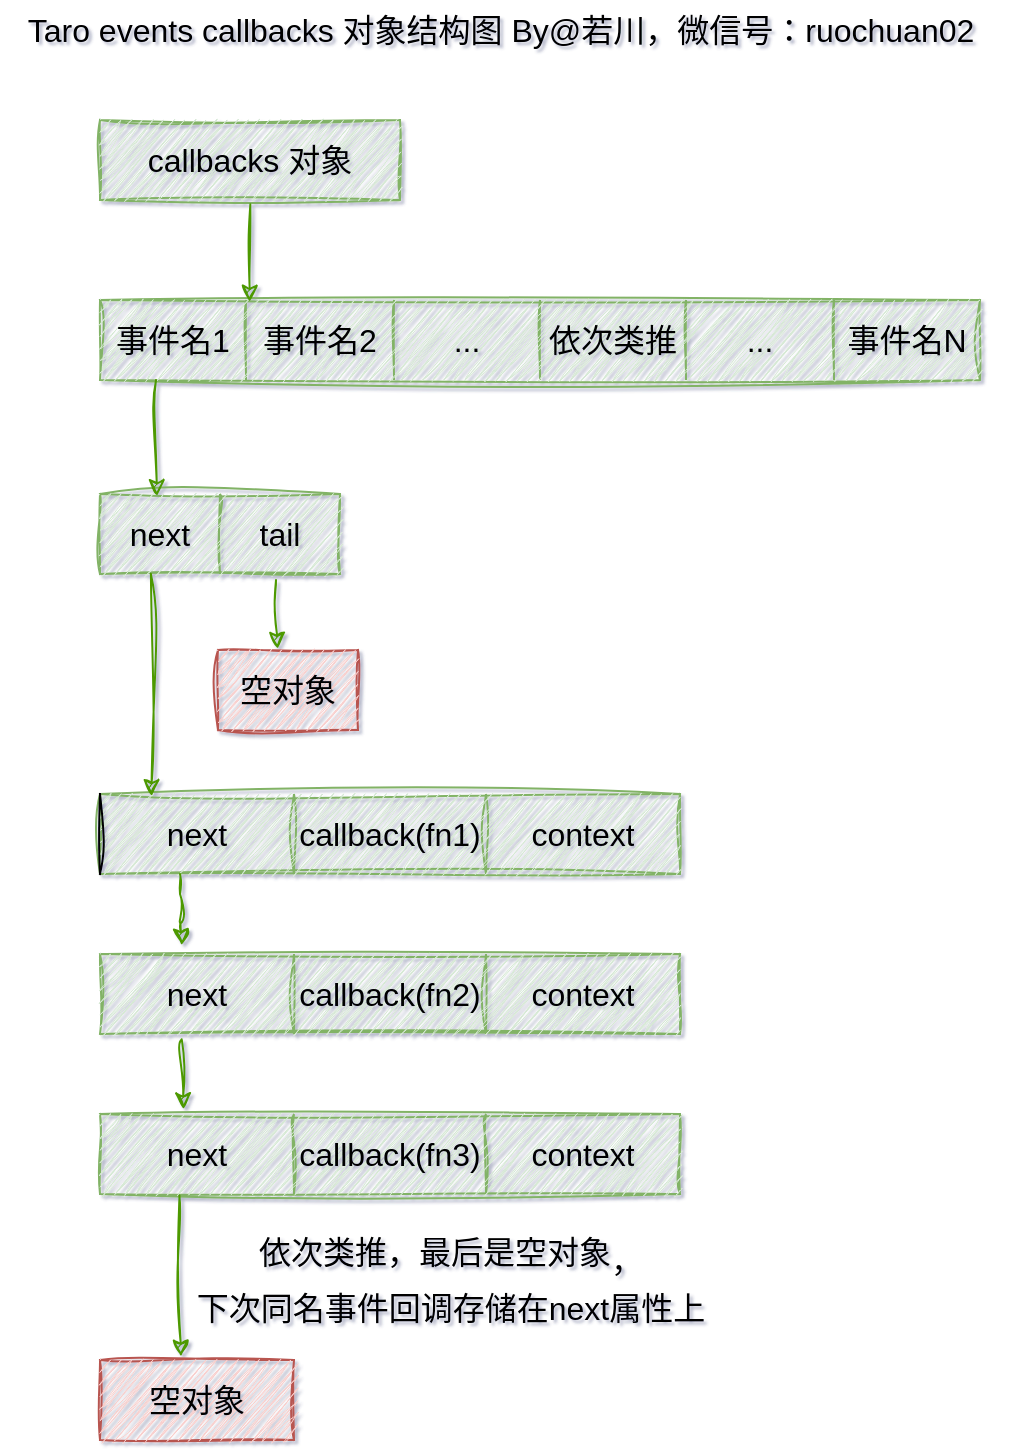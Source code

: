 <mxfile pages="1">
    <diagram id="xSrfsfGdrYvz8SxySW0v" name="第 1 页">
        <mxGraphModel dx="629" dy="424" grid="1" gridSize="10" guides="1" tooltips="1" connect="1" arrows="1" fold="1" page="1" pageScale="1" pageWidth="827" pageHeight="1169" background="#ffffff" math="0" shadow="1">
            <root>
                <mxCell id="0"/>
                <mxCell id="1" parent="0"/>
                <mxCell id="2" value="" style="shape=table;html=1;whiteSpace=wrap;startSize=0;container=1;collapsible=0;childLayout=tableLayout;fillColor=#d5e8d4;strokeColor=#82b366;fontSize=16;sketch=1;curveFitting=1;jiggle=2;" parent="1" vertex="1">
                    <mxGeometry x="150" y="332" width="120" height="40" as="geometry"/>
                </mxCell>
                <mxCell id="3" value="" style="shape=tableRow;horizontal=0;startSize=0;swimlaneHead=0;swimlaneBody=0;top=0;left=0;bottom=0;right=0;collapsible=0;dropTarget=0;fillColor=#d5e8d4;points=[[0,0.5],[1,0.5]];portConstraint=eastwest;strokeColor=#82b366;fontSize=16;sketch=1;curveFitting=1;jiggle=2;" parent="2" vertex="1">
                    <mxGeometry width="120" height="40" as="geometry"/>
                </mxCell>
                <mxCell id="4" value="next" style="shape=partialRectangle;html=1;whiteSpace=wrap;connectable=0;fillColor=none;top=0;left=0;bottom=0;right=0;overflow=hidden;fontSize=16;sketch=1;curveFitting=1;jiggle=2;" parent="3" vertex="1">
                    <mxGeometry width="60" height="40" as="geometry">
                        <mxRectangle width="60" height="40" as="alternateBounds"/>
                    </mxGeometry>
                </mxCell>
                <mxCell id="5" value="tail" style="shape=partialRectangle;html=1;whiteSpace=wrap;connectable=0;fillColor=none;top=0;left=0;bottom=0;right=0;overflow=hidden;fontSize=16;sketch=1;curveFitting=1;jiggle=2;" parent="3" vertex="1">
                    <mxGeometry x="60" width="60" height="40" as="geometry">
                        <mxRectangle width="60" height="40" as="alternateBounds"/>
                    </mxGeometry>
                </mxCell>
                <mxCell id="15" value="" style="shape=table;html=1;whiteSpace=wrap;startSize=0;container=1;collapsible=0;childLayout=tableLayout;fillColor=#d5e8d4;strokeColor=#82b366;swimlaneLine=0;fontSize=16;left=1;sketch=1;curveFitting=1;jiggle=2;" parent="1" vertex="1">
                    <mxGeometry x="150" y="482" width="290" height="40" as="geometry"/>
                </mxCell>
                <mxCell id="16" value="" style="shape=tableRow;horizontal=0;startSize=0;swimlaneHead=0;swimlaneBody=0;top=0;left=0;bottom=0;right=0;collapsible=0;dropTarget=0;fillColor=#d5e8d4;points=[[0,0.5],[1,0.5]];portConstraint=eastwest;strokeColor=#82b366;gradientColor=none;strokeWidth=1;fontSize=16;sketch=1;curveFitting=1;jiggle=2;" parent="15" vertex="1">
                    <mxGeometry width="290" height="40" as="geometry"/>
                </mxCell>
                <mxCell id="17" value="next" style="shape=partialRectangle;html=1;whiteSpace=wrap;connectable=0;fillColor=none;top=0;left=1;bottom=0;right=0;overflow=hidden;fontSize=16;sketch=1;curveFitting=1;jiggle=2;" parent="16" vertex="1">
                    <mxGeometry width="97" height="40" as="geometry">
                        <mxRectangle width="97" height="40" as="alternateBounds"/>
                    </mxGeometry>
                </mxCell>
                <mxCell id="18" value="callback(fn1)" style="shape=partialRectangle;html=1;whiteSpace=wrap;connectable=0;fillColor=none;top=0;left=0;bottom=0;right=0;overflow=hidden;fontSize=16;sketch=1;curveFitting=1;jiggle=2;" parent="16" vertex="1">
                    <mxGeometry x="97" width="96" height="40" as="geometry">
                        <mxRectangle width="96" height="40" as="alternateBounds"/>
                    </mxGeometry>
                </mxCell>
                <mxCell id="19" value="context" style="shape=partialRectangle;html=1;whiteSpace=wrap;connectable=0;fillColor=none;top=0;left=0;bottom=0;right=0;overflow=hidden;fontSize=16;sketch=1;curveFitting=1;jiggle=2;" parent="16" vertex="1">
                    <mxGeometry x="193" width="97" height="40" as="geometry">
                        <mxRectangle width="97" height="40" as="alternateBounds"/>
                    </mxGeometry>
                </mxCell>
                <mxCell id="25" value="" style="shape=table;html=1;whiteSpace=wrap;startSize=0;container=1;collapsible=0;childLayout=tableLayout;fillColor=#d5e8d4;strokeColor=#82b366;fontSize=16;sketch=1;curveFitting=1;jiggle=2;" parent="1" vertex="1">
                    <mxGeometry x="150" y="562" width="290" height="40" as="geometry"/>
                </mxCell>
                <mxCell id="26" value="" style="shape=tableRow;horizontal=0;startSize=0;swimlaneHead=0;swimlaneBody=0;top=0;left=0;bottom=0;right=0;collapsible=0;dropTarget=0;fillColor=#d5e8d4;points=[[0,0.5],[1,0.5]];portConstraint=eastwest;strokeColor=#82b366;fontSize=16;sketch=1;curveFitting=1;jiggle=2;" parent="25" vertex="1">
                    <mxGeometry width="290" height="40" as="geometry"/>
                </mxCell>
                <mxCell id="27" value="next" style="shape=partialRectangle;html=1;whiteSpace=wrap;connectable=0;fillColor=none;top=0;left=0;bottom=0;right=0;overflow=hidden;fontSize=16;sketch=1;curveFitting=1;jiggle=2;" parent="26" vertex="1">
                    <mxGeometry width="97" height="40" as="geometry">
                        <mxRectangle width="97" height="40" as="alternateBounds"/>
                    </mxGeometry>
                </mxCell>
                <mxCell id="28" value="callback(fn2)" style="shape=partialRectangle;html=1;whiteSpace=wrap;connectable=0;fillColor=none;top=0;left=0;bottom=0;right=0;overflow=hidden;fontSize=16;sketch=1;curveFitting=1;jiggle=2;" parent="26" vertex="1">
                    <mxGeometry x="97" width="96" height="40" as="geometry">
                        <mxRectangle width="96" height="40" as="alternateBounds"/>
                    </mxGeometry>
                </mxCell>
                <mxCell id="29" value="context" style="shape=partialRectangle;html=1;whiteSpace=wrap;connectable=0;fillColor=none;top=0;left=0;bottom=0;right=0;overflow=hidden;fontSize=16;sketch=1;curveFitting=1;jiggle=2;" parent="26" vertex="1">
                    <mxGeometry x="193" width="97" height="40" as="geometry">
                        <mxRectangle width="97" height="40" as="alternateBounds"/>
                    </mxGeometry>
                </mxCell>
                <mxCell id="30" value="" style="shape=table;html=1;whiteSpace=wrap;startSize=0;container=1;collapsible=0;childLayout=tableLayout;fillColor=#d5e8d4;strokeColor=#82b366;fontSize=16;sketch=1;curveFitting=1;jiggle=2;" parent="1" vertex="1">
                    <mxGeometry x="150" y="642" width="290" height="40" as="geometry"/>
                </mxCell>
                <mxCell id="31" value="" style="shape=tableRow;horizontal=0;startSize=0;swimlaneHead=0;swimlaneBody=0;top=0;left=0;bottom=0;right=0;collapsible=0;dropTarget=0;fillColor=#d5e8d4;points=[[0,0.5],[1,0.5]];portConstraint=eastwest;strokeColor=#82b366;fontSize=16;sketch=1;curveFitting=1;jiggle=2;" parent="30" vertex="1">
                    <mxGeometry width="290" height="40" as="geometry"/>
                </mxCell>
                <mxCell id="32" value="next" style="shape=partialRectangle;html=1;whiteSpace=wrap;connectable=0;fillColor=none;top=0;left=0;bottom=0;right=0;overflow=hidden;fontSize=16;sketch=1;curveFitting=1;jiggle=2;" parent="31" vertex="1">
                    <mxGeometry width="97" height="40" as="geometry">
                        <mxRectangle width="97" height="40" as="alternateBounds"/>
                    </mxGeometry>
                </mxCell>
                <mxCell id="33" value="callback(fn3)" style="shape=partialRectangle;html=1;whiteSpace=wrap;connectable=0;fillColor=none;top=0;left=0;bottom=0;right=0;overflow=hidden;fontSize=16;sketch=1;curveFitting=1;jiggle=2;" parent="31" vertex="1">
                    <mxGeometry x="97" width="96" height="40" as="geometry">
                        <mxRectangle width="96" height="40" as="alternateBounds"/>
                    </mxGeometry>
                </mxCell>
                <mxCell id="34" value="context" style="shape=partialRectangle;html=1;whiteSpace=wrap;connectable=0;fillColor=none;top=0;left=0;bottom=0;right=0;overflow=hidden;fontSize=16;sketch=1;curveFitting=1;jiggle=2;" parent="31" vertex="1">
                    <mxGeometry x="193" width="97" height="40" as="geometry">
                        <mxRectangle width="97" height="40" as="alternateBounds"/>
                    </mxGeometry>
                </mxCell>
                <mxCell id="35" value="" style="shape=table;html=1;whiteSpace=wrap;startSize=0;container=1;collapsible=0;childLayout=tableLayout;fillColor=#f8cecc;strokeColor=#b85450;fontSize=16;sketch=1;curveFitting=1;jiggle=2;" parent="1" vertex="1">
                    <mxGeometry x="150" y="765" width="97" height="40" as="geometry"/>
                </mxCell>
                <mxCell id="36" value="" style="shape=tableRow;horizontal=0;startSize=0;swimlaneHead=0;swimlaneBody=0;top=0;left=0;bottom=0;right=0;collapsible=0;dropTarget=0;fillColor=#f8cecc;points=[[0,0.5],[1,0.5]];portConstraint=eastwest;strokeColor=#b85450;fontSize=16;sketch=1;curveFitting=1;jiggle=2;" parent="35" vertex="1">
                    <mxGeometry width="97" height="40" as="geometry"/>
                </mxCell>
                <mxCell id="37" value="空对象" style="shape=partialRectangle;html=1;whiteSpace=wrap;connectable=0;fillColor=none;top=0;left=0;bottom=0;right=0;overflow=hidden;fontSize=16;sketch=1;curveFitting=1;jiggle=2;" parent="36" vertex="1">
                    <mxGeometry width="97" height="40" as="geometry">
                        <mxRectangle width="97" height="40" as="alternateBounds"/>
                    </mxGeometry>
                </mxCell>
                <mxCell id="41" value="" style="endArrow=classic;html=1;exitX=0.212;exitY=0.998;exitDx=0;exitDy=0;exitPerimeter=0;entryX=0.089;entryY=0.027;entryDx=0;entryDy=0;entryPerimeter=0;fontSize=16;strokeColor=#4D9900;sketch=1;curveFitting=1;jiggle=2;" parent="1" source="3" target="16" edge="1">
                    <mxGeometry width="50" height="50" relative="1" as="geometry">
                        <mxPoint x="300" y="522" as="sourcePoint"/>
                        <mxPoint x="176" y="412" as="targetPoint"/>
                    </mxGeometry>
                </mxCell>
                <mxCell id="42" value="" style="endArrow=classic;html=1;entryX=0.141;entryY=-0.108;entryDx=0;entryDy=0;entryPerimeter=0;fontSize=16;strokeColor=#4D9900;sketch=1;curveFitting=1;jiggle=2;" parent="1" target="26" edge="1">
                    <mxGeometry width="50" height="50" relative="1" as="geometry">
                        <mxPoint x="190" y="522" as="sourcePoint"/>
                        <mxPoint x="190" y="552" as="targetPoint"/>
                        <Array as="points">
                            <mxPoint x="190" y="542"/>
                        </Array>
                    </mxGeometry>
                </mxCell>
                <mxCell id="44" value="" style="endArrow=classic;html=1;entryX=0.144;entryY=-0.058;entryDx=0;entryDy=0;entryPerimeter=0;exitX=0.141;exitY=1.067;exitDx=0;exitDy=0;exitPerimeter=0;fontSize=16;strokeColor=#4D9900;sketch=1;curveFitting=1;jiggle=2;" parent="1" source="26" target="31" edge="1">
                    <mxGeometry width="50" height="50" relative="1" as="geometry">
                        <mxPoint x="300" y="592" as="sourcePoint"/>
                        <mxPoint x="350" y="542" as="targetPoint"/>
                    </mxGeometry>
                </mxCell>
                <mxCell id="45" value="" style="endArrow=classic;html=1;entryX=0.417;entryY=-0.042;entryDx=0;entryDy=0;entryPerimeter=0;exitX=0.137;exitY=1.02;exitDx=0;exitDy=0;exitPerimeter=0;fontSize=16;strokeColor=#4D9900;sketch=1;curveFitting=1;jiggle=2;" parent="1" source="31" target="36" edge="1">
                    <mxGeometry width="50" height="50" relative="1" as="geometry">
                        <mxPoint x="200.89" y="614.68" as="sourcePoint"/>
                        <mxPoint x="201.76" y="649.68" as="targetPoint"/>
                    </mxGeometry>
                </mxCell>
                <mxCell id="46" value="" style="shape=table;html=1;whiteSpace=wrap;startSize=0;container=1;collapsible=0;childLayout=tableLayout;swimlaneLine=1;fillColor=#d5e8d4;strokeColor=#82b366;fontSize=16;top=1;sketch=1;curveFitting=1;jiggle=2;" parent="1" vertex="1">
                    <mxGeometry x="150" y="235" width="440" height="40" as="geometry"/>
                </mxCell>
                <mxCell id="47" value="" style="shape=tableRow;horizontal=0;startSize=0;swimlaneHead=0;swimlaneBody=0;top=0;left=0;bottom=0;right=0;collapsible=0;dropTarget=0;fillColor=#d5e8d4;points=[[0,0.5],[1,0.5]];portConstraint=eastwest;strokeColor=#82b366;fontSize=16;sketch=1;curveFitting=1;jiggle=2;" parent="46" vertex="1">
                    <mxGeometry width="440" height="40" as="geometry"/>
                </mxCell>
                <mxCell id="48" value="&lt;span style=&quot;font-size: 16px;&quot;&gt;事件名1&lt;/span&gt;" style="shape=partialRectangle;html=1;whiteSpace=wrap;connectable=0;fillColor=none;top=0;left=0;bottom=0;right=0;overflow=hidden;fontSize=16;sketch=1;curveFitting=1;jiggle=2;" parent="47" vertex="1">
                    <mxGeometry width="73" height="40" as="geometry">
                        <mxRectangle width="73" height="40" as="alternateBounds"/>
                    </mxGeometry>
                </mxCell>
                <mxCell id="49" value="事件名2" style="shape=partialRectangle;html=1;whiteSpace=wrap;connectable=0;fillColor=none;top=0;left=0;bottom=0;right=0;overflow=hidden;fontSize=16;sketch=1;curveFitting=1;jiggle=2;" parent="47" vertex="1">
                    <mxGeometry x="73" width="74" height="40" as="geometry">
                        <mxRectangle width="74" height="40" as="alternateBounds"/>
                    </mxGeometry>
                </mxCell>
                <mxCell id="50" value="..." style="shape=partialRectangle;html=1;whiteSpace=wrap;connectable=0;fillColor=none;top=0;left=0;bottom=0;right=0;overflow=hidden;fontSize=16;sketch=1;curveFitting=1;jiggle=2;" parent="47" vertex="1">
                    <mxGeometry x="147" width="73" height="40" as="geometry">
                        <mxRectangle width="73" height="40" as="alternateBounds"/>
                    </mxGeometry>
                </mxCell>
                <mxCell id="114" value="依次类推" style="shape=partialRectangle;html=1;whiteSpace=wrap;connectable=0;fillColor=none;top=0;left=0;bottom=0;right=0;overflow=hidden;fontSize=16;sketch=1;curveFitting=1;jiggle=2;" parent="47" vertex="1">
                    <mxGeometry x="220" width="73" height="40" as="geometry">
                        <mxRectangle width="73" height="40" as="alternateBounds"/>
                    </mxGeometry>
                </mxCell>
                <mxCell id="113" value="..." style="shape=partialRectangle;html=1;whiteSpace=wrap;connectable=0;fillColor=none;top=0;left=0;bottom=0;right=0;overflow=hidden;fontSize=16;sketch=1;curveFitting=1;jiggle=2;" parent="47" vertex="1">
                    <mxGeometry x="293" width="74" height="40" as="geometry">
                        <mxRectangle width="74" height="40" as="alternateBounds"/>
                    </mxGeometry>
                </mxCell>
                <mxCell id="112" value="事件名N" style="shape=partialRectangle;html=1;whiteSpace=wrap;connectable=0;fillColor=none;top=0;left=0;bottom=0;right=0;overflow=hidden;fontSize=16;sketch=1;curveFitting=1;jiggle=2;" parent="47" vertex="1">
                    <mxGeometry x="367" width="73" height="40" as="geometry">
                        <mxRectangle width="73" height="40" as="alternateBounds"/>
                    </mxGeometry>
                </mxCell>
                <mxCell id="61" value="" style="endArrow=classic;html=1;entryX=0.237;entryY=0.027;entryDx=0;entryDy=0;entryPerimeter=0;fontSize=16;strokeColor=#4D9900;sketch=1;curveFitting=1;jiggle=2;" parent="1" target="3" edge="1">
                    <mxGeometry width="50" height="50" relative="1" as="geometry">
                        <mxPoint x="178" y="275" as="sourcePoint"/>
                        <mxPoint x="180" y="305" as="targetPoint"/>
                    </mxGeometry>
                </mxCell>
                <mxCell id="75" value="" style="shape=table;html=1;whiteSpace=wrap;startSize=0;container=1;collapsible=0;childLayout=tableLayout;fillColor=#d5e8d4;strokeColor=#82b366;fontSize=16;sketch=1;curveFitting=1;jiggle=2;" parent="1" vertex="1">
                    <mxGeometry x="150" y="145" width="150" height="40" as="geometry"/>
                </mxCell>
                <mxCell id="76" value="" style="shape=tableRow;horizontal=0;startSize=0;swimlaneHead=0;swimlaneBody=0;top=0;left=0;bottom=0;right=0;collapsible=0;dropTarget=0;fillColor=#d5e8d4;points=[[0,0.5],[1,0.5]];portConstraint=eastwest;strokeColor=#82b366;fontSize=16;sketch=1;curveFitting=1;jiggle=2;" parent="75" vertex="1">
                    <mxGeometry width="150" height="40" as="geometry"/>
                </mxCell>
                <mxCell id="77" value="callbacks 对象" style="shape=partialRectangle;html=1;whiteSpace=wrap;connectable=0;fillColor=none;top=0;left=0;bottom=0;right=0;overflow=hidden;fontSize=16;sketch=1;curveFitting=1;jiggle=2;" parent="76" vertex="1">
                    <mxGeometry width="150" height="40" as="geometry">
                        <mxRectangle width="150" height="40" as="alternateBounds"/>
                    </mxGeometry>
                </mxCell>
                <mxCell id="88" value="" style="endArrow=classic;html=1;entryX=0.17;entryY=0.023;entryDx=0;entryDy=0;entryPerimeter=0;fontSize=16;exitX=0.501;exitY=1.054;exitDx=0;exitDy=0;exitPerimeter=0;strokeColor=#4D9900;sketch=1;curveFitting=1;jiggle=2;" parent="1" source="76" target="47" edge="1">
                    <mxGeometry width="50" height="50" relative="1" as="geometry">
                        <mxPoint x="225" y="190" as="sourcePoint"/>
                        <mxPoint x="180" y="225" as="targetPoint"/>
                    </mxGeometry>
                </mxCell>
                <mxCell id="95" value="" style="endArrow=classic;html=1;entryX=0.425;entryY=-0.014;entryDx=0;entryDy=0;entryPerimeter=0;fontSize=16;strokeColor=#4D9900;sketch=1;curveFitting=1;jiggle=2;" parent="1" target="97" edge="1">
                    <mxGeometry width="50" height="50" relative="1" as="geometry">
                        <mxPoint x="238" y="375" as="sourcePoint"/>
                        <mxPoint x="238" y="415" as="targetPoint"/>
                    </mxGeometry>
                </mxCell>
                <mxCell id="96" value="" style="shape=table;html=1;whiteSpace=wrap;startSize=0;container=1;collapsible=0;childLayout=tableLayout;fillColor=#f8cecc;strokeColor=#b85450;fontSize=16;sketch=1;curveFitting=1;jiggle=2;" parent="1" vertex="1">
                    <mxGeometry x="209" y="410" width="70" height="40" as="geometry"/>
                </mxCell>
                <mxCell id="97" value="" style="shape=tableRow;horizontal=0;startSize=0;swimlaneHead=0;swimlaneBody=0;top=0;left=0;bottom=0;right=0;collapsible=0;dropTarget=0;fillColor=#f8cecc;points=[[0,0.5],[1,0.5]];portConstraint=eastwest;strokeColor=#b85450;fontSize=16;sketch=1;curveFitting=1;jiggle=2;" parent="96" vertex="1">
                    <mxGeometry width="70" height="40" as="geometry"/>
                </mxCell>
                <mxCell id="98" value="空对象" style="shape=partialRectangle;html=1;whiteSpace=wrap;connectable=0;fillColor=none;top=0;left=0;bottom=0;right=0;overflow=hidden;fontSize=16;sketch=1;curveFitting=1;jiggle=2;" parent="97" vertex="1">
                    <mxGeometry width="70" height="40" as="geometry">
                        <mxRectangle width="70" height="40" as="alternateBounds"/>
                    </mxGeometry>
                </mxCell>
                <mxCell id="116" value="Taro events callbacks 对象结构图 By@若川，微信号：ruochuan02" style="text;html=1;align=center;verticalAlign=middle;resizable=0;points=[];autosize=1;strokeColor=none;fillColor=none;fontSize=16;sketch=1;curveFitting=1;jiggle=2;" parent="1" vertex="1">
                    <mxGeometry x="100" y="85" width="500" height="30" as="geometry"/>
                </mxCell>
                <mxCell id="117" value="依次类推，最后是空对象&lt;sub style=&quot;font-size: 16px;&quot;&gt;，&lt;br style=&quot;font-size: 16px;&quot;&gt;&lt;font style=&quot;font-size: 16px;&quot;&gt;下次同名事件回调存储在next属性上&lt;/font&gt;&lt;/sub&gt;" style="text;html=1;align=center;verticalAlign=middle;resizable=0;points=[];autosize=1;strokeColor=none;fillColor=none;fontSize=16;sketch=1;curveFitting=1;jiggle=2;" parent="1" vertex="1">
                    <mxGeometry x="185" y="695" width="280" height="60" as="geometry"/>
                </mxCell>
            </root>
        </mxGraphModel>
    </diagram>
</mxfile>
